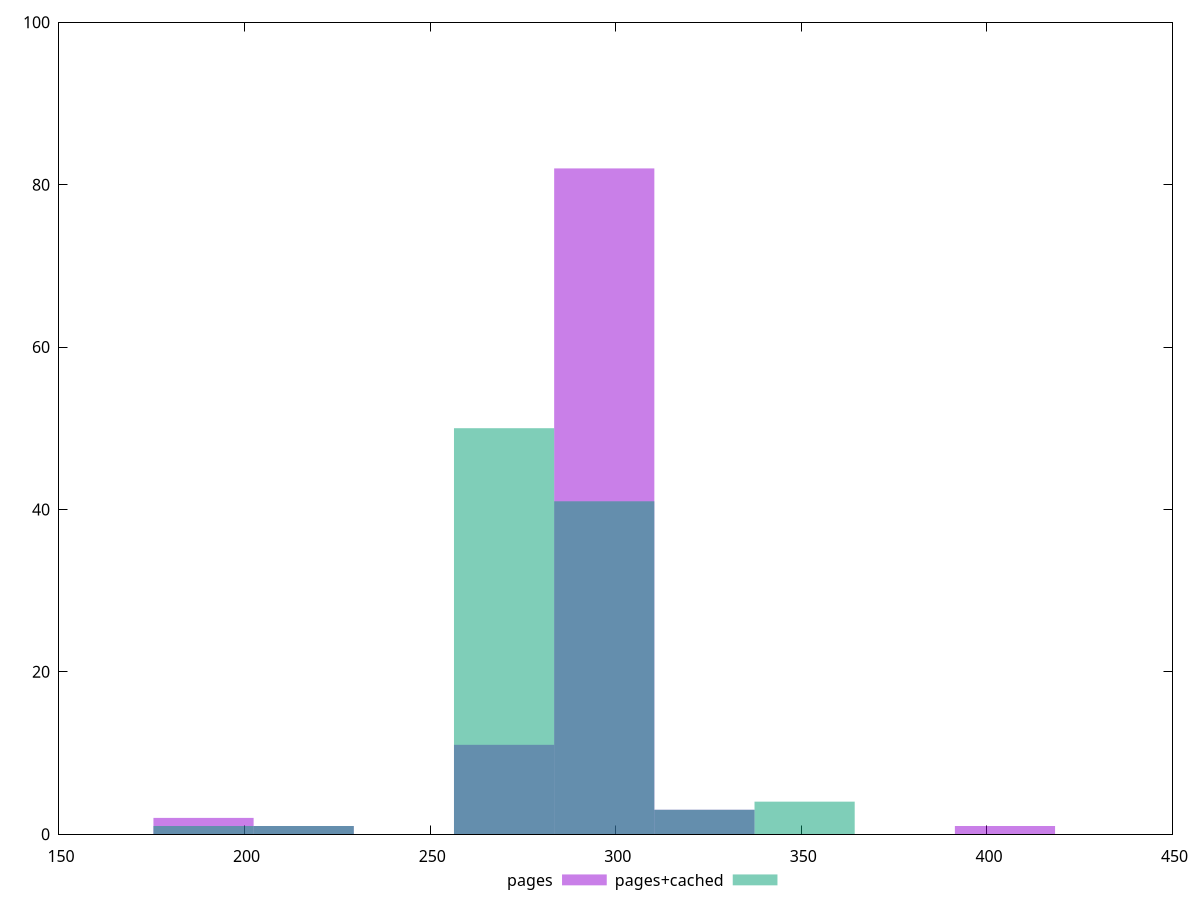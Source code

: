reset
set terminal svg size 640, 500 enhanced background rgb 'white'
set output "report_00007_2020-12-11T15:55:29.892Z/total-blocking-time/comparison/histogram/1_vs_2.svg"

$pages <<EOF
188.93731930085366 2
323.89254737289195 3
269.91045614407665 11
296.9015017584843 82
404.86568421611497 1
215.9283649152613 1
EOF

$pagesCached <<EOF
188.93731930085366 1
296.9015017584843 41
215.9283649152613 1
350.8835929872996 4
269.91045614407665 50
323.89254737289195 3
EOF

set key outside below
set boxwidth 26.991045614407664
set yrange [0:100]
set style fill transparent solid 0.5 noborder

plot \
  $pages title "pages" with boxes, \
  $pagesCached title "pages+cached" with boxes, \


reset